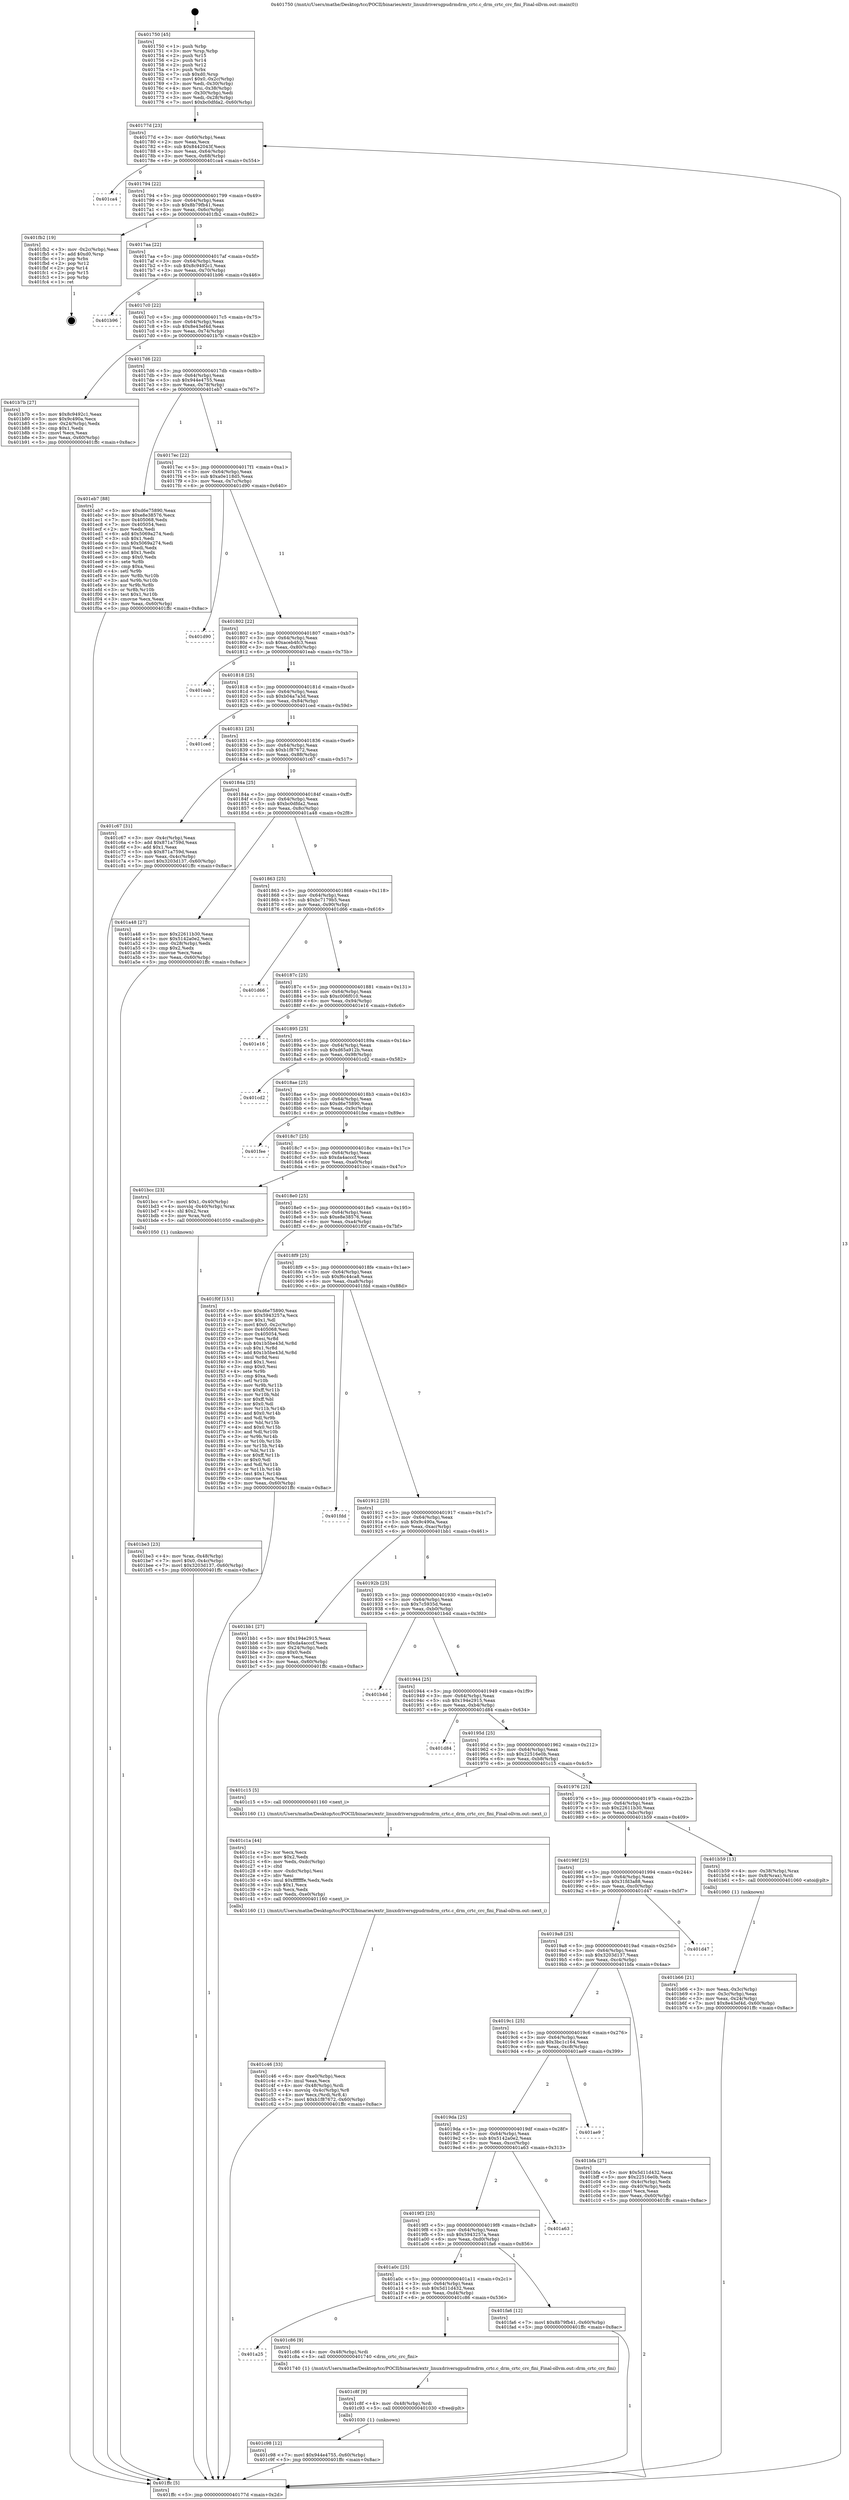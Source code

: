 digraph "0x401750" {
  label = "0x401750 (/mnt/c/Users/mathe/Desktop/tcc/POCII/binaries/extr_linuxdriversgpudrmdrm_crtc.c_drm_crtc_crc_fini_Final-ollvm.out::main(0))"
  labelloc = "t"
  node[shape=record]

  Entry [label="",width=0.3,height=0.3,shape=circle,fillcolor=black,style=filled]
  "0x40177d" [label="{
     0x40177d [23]\l
     | [instrs]\l
     &nbsp;&nbsp;0x40177d \<+3\>: mov -0x60(%rbp),%eax\l
     &nbsp;&nbsp;0x401780 \<+2\>: mov %eax,%ecx\l
     &nbsp;&nbsp;0x401782 \<+6\>: sub $0x8442043f,%ecx\l
     &nbsp;&nbsp;0x401788 \<+3\>: mov %eax,-0x64(%rbp)\l
     &nbsp;&nbsp;0x40178b \<+3\>: mov %ecx,-0x68(%rbp)\l
     &nbsp;&nbsp;0x40178e \<+6\>: je 0000000000401ca4 \<main+0x554\>\l
  }"]
  "0x401ca4" [label="{
     0x401ca4\l
  }", style=dashed]
  "0x401794" [label="{
     0x401794 [22]\l
     | [instrs]\l
     &nbsp;&nbsp;0x401794 \<+5\>: jmp 0000000000401799 \<main+0x49\>\l
     &nbsp;&nbsp;0x401799 \<+3\>: mov -0x64(%rbp),%eax\l
     &nbsp;&nbsp;0x40179c \<+5\>: sub $0x8b79fb41,%eax\l
     &nbsp;&nbsp;0x4017a1 \<+3\>: mov %eax,-0x6c(%rbp)\l
     &nbsp;&nbsp;0x4017a4 \<+6\>: je 0000000000401fb2 \<main+0x862\>\l
  }"]
  Exit [label="",width=0.3,height=0.3,shape=circle,fillcolor=black,style=filled,peripheries=2]
  "0x401fb2" [label="{
     0x401fb2 [19]\l
     | [instrs]\l
     &nbsp;&nbsp;0x401fb2 \<+3\>: mov -0x2c(%rbp),%eax\l
     &nbsp;&nbsp;0x401fb5 \<+7\>: add $0xd0,%rsp\l
     &nbsp;&nbsp;0x401fbc \<+1\>: pop %rbx\l
     &nbsp;&nbsp;0x401fbd \<+2\>: pop %r12\l
     &nbsp;&nbsp;0x401fbf \<+2\>: pop %r14\l
     &nbsp;&nbsp;0x401fc1 \<+2\>: pop %r15\l
     &nbsp;&nbsp;0x401fc3 \<+1\>: pop %rbp\l
     &nbsp;&nbsp;0x401fc4 \<+1\>: ret\l
  }"]
  "0x4017aa" [label="{
     0x4017aa [22]\l
     | [instrs]\l
     &nbsp;&nbsp;0x4017aa \<+5\>: jmp 00000000004017af \<main+0x5f\>\l
     &nbsp;&nbsp;0x4017af \<+3\>: mov -0x64(%rbp),%eax\l
     &nbsp;&nbsp;0x4017b2 \<+5\>: sub $0x8c9492c1,%eax\l
     &nbsp;&nbsp;0x4017b7 \<+3\>: mov %eax,-0x70(%rbp)\l
     &nbsp;&nbsp;0x4017ba \<+6\>: je 0000000000401b96 \<main+0x446\>\l
  }"]
  "0x401c98" [label="{
     0x401c98 [12]\l
     | [instrs]\l
     &nbsp;&nbsp;0x401c98 \<+7\>: movl $0x944e4755,-0x60(%rbp)\l
     &nbsp;&nbsp;0x401c9f \<+5\>: jmp 0000000000401ffc \<main+0x8ac\>\l
  }"]
  "0x401b96" [label="{
     0x401b96\l
  }", style=dashed]
  "0x4017c0" [label="{
     0x4017c0 [22]\l
     | [instrs]\l
     &nbsp;&nbsp;0x4017c0 \<+5\>: jmp 00000000004017c5 \<main+0x75\>\l
     &nbsp;&nbsp;0x4017c5 \<+3\>: mov -0x64(%rbp),%eax\l
     &nbsp;&nbsp;0x4017c8 \<+5\>: sub $0x8e43ef4d,%eax\l
     &nbsp;&nbsp;0x4017cd \<+3\>: mov %eax,-0x74(%rbp)\l
     &nbsp;&nbsp;0x4017d0 \<+6\>: je 0000000000401b7b \<main+0x42b\>\l
  }"]
  "0x401c8f" [label="{
     0x401c8f [9]\l
     | [instrs]\l
     &nbsp;&nbsp;0x401c8f \<+4\>: mov -0x48(%rbp),%rdi\l
     &nbsp;&nbsp;0x401c93 \<+5\>: call 0000000000401030 \<free@plt\>\l
     | [calls]\l
     &nbsp;&nbsp;0x401030 \{1\} (unknown)\l
  }"]
  "0x401b7b" [label="{
     0x401b7b [27]\l
     | [instrs]\l
     &nbsp;&nbsp;0x401b7b \<+5\>: mov $0x8c9492c1,%eax\l
     &nbsp;&nbsp;0x401b80 \<+5\>: mov $0x9c490a,%ecx\l
     &nbsp;&nbsp;0x401b85 \<+3\>: mov -0x24(%rbp),%edx\l
     &nbsp;&nbsp;0x401b88 \<+3\>: cmp $0x1,%edx\l
     &nbsp;&nbsp;0x401b8b \<+3\>: cmovl %ecx,%eax\l
     &nbsp;&nbsp;0x401b8e \<+3\>: mov %eax,-0x60(%rbp)\l
     &nbsp;&nbsp;0x401b91 \<+5\>: jmp 0000000000401ffc \<main+0x8ac\>\l
  }"]
  "0x4017d6" [label="{
     0x4017d6 [22]\l
     | [instrs]\l
     &nbsp;&nbsp;0x4017d6 \<+5\>: jmp 00000000004017db \<main+0x8b\>\l
     &nbsp;&nbsp;0x4017db \<+3\>: mov -0x64(%rbp),%eax\l
     &nbsp;&nbsp;0x4017de \<+5\>: sub $0x944e4755,%eax\l
     &nbsp;&nbsp;0x4017e3 \<+3\>: mov %eax,-0x78(%rbp)\l
     &nbsp;&nbsp;0x4017e6 \<+6\>: je 0000000000401eb7 \<main+0x767\>\l
  }"]
  "0x401a25" [label="{
     0x401a25\l
  }", style=dashed]
  "0x401eb7" [label="{
     0x401eb7 [88]\l
     | [instrs]\l
     &nbsp;&nbsp;0x401eb7 \<+5\>: mov $0xd6e75890,%eax\l
     &nbsp;&nbsp;0x401ebc \<+5\>: mov $0xe8e38576,%ecx\l
     &nbsp;&nbsp;0x401ec1 \<+7\>: mov 0x405068,%edx\l
     &nbsp;&nbsp;0x401ec8 \<+7\>: mov 0x405054,%esi\l
     &nbsp;&nbsp;0x401ecf \<+2\>: mov %edx,%edi\l
     &nbsp;&nbsp;0x401ed1 \<+6\>: add $0x5069a274,%edi\l
     &nbsp;&nbsp;0x401ed7 \<+3\>: sub $0x1,%edi\l
     &nbsp;&nbsp;0x401eda \<+6\>: sub $0x5069a274,%edi\l
     &nbsp;&nbsp;0x401ee0 \<+3\>: imul %edi,%edx\l
     &nbsp;&nbsp;0x401ee3 \<+3\>: and $0x1,%edx\l
     &nbsp;&nbsp;0x401ee6 \<+3\>: cmp $0x0,%edx\l
     &nbsp;&nbsp;0x401ee9 \<+4\>: sete %r8b\l
     &nbsp;&nbsp;0x401eed \<+3\>: cmp $0xa,%esi\l
     &nbsp;&nbsp;0x401ef0 \<+4\>: setl %r9b\l
     &nbsp;&nbsp;0x401ef4 \<+3\>: mov %r8b,%r10b\l
     &nbsp;&nbsp;0x401ef7 \<+3\>: and %r9b,%r10b\l
     &nbsp;&nbsp;0x401efa \<+3\>: xor %r9b,%r8b\l
     &nbsp;&nbsp;0x401efd \<+3\>: or %r8b,%r10b\l
     &nbsp;&nbsp;0x401f00 \<+4\>: test $0x1,%r10b\l
     &nbsp;&nbsp;0x401f04 \<+3\>: cmovne %ecx,%eax\l
     &nbsp;&nbsp;0x401f07 \<+3\>: mov %eax,-0x60(%rbp)\l
     &nbsp;&nbsp;0x401f0a \<+5\>: jmp 0000000000401ffc \<main+0x8ac\>\l
  }"]
  "0x4017ec" [label="{
     0x4017ec [22]\l
     | [instrs]\l
     &nbsp;&nbsp;0x4017ec \<+5\>: jmp 00000000004017f1 \<main+0xa1\>\l
     &nbsp;&nbsp;0x4017f1 \<+3\>: mov -0x64(%rbp),%eax\l
     &nbsp;&nbsp;0x4017f4 \<+5\>: sub $0xa0e118d5,%eax\l
     &nbsp;&nbsp;0x4017f9 \<+3\>: mov %eax,-0x7c(%rbp)\l
     &nbsp;&nbsp;0x4017fc \<+6\>: je 0000000000401d90 \<main+0x640\>\l
  }"]
  "0x401c86" [label="{
     0x401c86 [9]\l
     | [instrs]\l
     &nbsp;&nbsp;0x401c86 \<+4\>: mov -0x48(%rbp),%rdi\l
     &nbsp;&nbsp;0x401c8a \<+5\>: call 0000000000401740 \<drm_crtc_crc_fini\>\l
     | [calls]\l
     &nbsp;&nbsp;0x401740 \{1\} (/mnt/c/Users/mathe/Desktop/tcc/POCII/binaries/extr_linuxdriversgpudrmdrm_crtc.c_drm_crtc_crc_fini_Final-ollvm.out::drm_crtc_crc_fini)\l
  }"]
  "0x401d90" [label="{
     0x401d90\l
  }", style=dashed]
  "0x401802" [label="{
     0x401802 [22]\l
     | [instrs]\l
     &nbsp;&nbsp;0x401802 \<+5\>: jmp 0000000000401807 \<main+0xb7\>\l
     &nbsp;&nbsp;0x401807 \<+3\>: mov -0x64(%rbp),%eax\l
     &nbsp;&nbsp;0x40180a \<+5\>: sub $0xaceb4fc3,%eax\l
     &nbsp;&nbsp;0x40180f \<+3\>: mov %eax,-0x80(%rbp)\l
     &nbsp;&nbsp;0x401812 \<+6\>: je 0000000000401eab \<main+0x75b\>\l
  }"]
  "0x401a0c" [label="{
     0x401a0c [25]\l
     | [instrs]\l
     &nbsp;&nbsp;0x401a0c \<+5\>: jmp 0000000000401a11 \<main+0x2c1\>\l
     &nbsp;&nbsp;0x401a11 \<+3\>: mov -0x64(%rbp),%eax\l
     &nbsp;&nbsp;0x401a14 \<+5\>: sub $0x5d11d432,%eax\l
     &nbsp;&nbsp;0x401a19 \<+6\>: mov %eax,-0xd4(%rbp)\l
     &nbsp;&nbsp;0x401a1f \<+6\>: je 0000000000401c86 \<main+0x536\>\l
  }"]
  "0x401eab" [label="{
     0x401eab\l
  }", style=dashed]
  "0x401818" [label="{
     0x401818 [25]\l
     | [instrs]\l
     &nbsp;&nbsp;0x401818 \<+5\>: jmp 000000000040181d \<main+0xcd\>\l
     &nbsp;&nbsp;0x40181d \<+3\>: mov -0x64(%rbp),%eax\l
     &nbsp;&nbsp;0x401820 \<+5\>: sub $0xb04a7a3d,%eax\l
     &nbsp;&nbsp;0x401825 \<+6\>: mov %eax,-0x84(%rbp)\l
     &nbsp;&nbsp;0x40182b \<+6\>: je 0000000000401ced \<main+0x59d\>\l
  }"]
  "0x401fa6" [label="{
     0x401fa6 [12]\l
     | [instrs]\l
     &nbsp;&nbsp;0x401fa6 \<+7\>: movl $0x8b79fb41,-0x60(%rbp)\l
     &nbsp;&nbsp;0x401fad \<+5\>: jmp 0000000000401ffc \<main+0x8ac\>\l
  }"]
  "0x401ced" [label="{
     0x401ced\l
  }", style=dashed]
  "0x401831" [label="{
     0x401831 [25]\l
     | [instrs]\l
     &nbsp;&nbsp;0x401831 \<+5\>: jmp 0000000000401836 \<main+0xe6\>\l
     &nbsp;&nbsp;0x401836 \<+3\>: mov -0x64(%rbp),%eax\l
     &nbsp;&nbsp;0x401839 \<+5\>: sub $0xb1f87672,%eax\l
     &nbsp;&nbsp;0x40183e \<+6\>: mov %eax,-0x88(%rbp)\l
     &nbsp;&nbsp;0x401844 \<+6\>: je 0000000000401c67 \<main+0x517\>\l
  }"]
  "0x4019f3" [label="{
     0x4019f3 [25]\l
     | [instrs]\l
     &nbsp;&nbsp;0x4019f3 \<+5\>: jmp 00000000004019f8 \<main+0x2a8\>\l
     &nbsp;&nbsp;0x4019f8 \<+3\>: mov -0x64(%rbp),%eax\l
     &nbsp;&nbsp;0x4019fb \<+5\>: sub $0x5943257a,%eax\l
     &nbsp;&nbsp;0x401a00 \<+6\>: mov %eax,-0xd0(%rbp)\l
     &nbsp;&nbsp;0x401a06 \<+6\>: je 0000000000401fa6 \<main+0x856\>\l
  }"]
  "0x401c67" [label="{
     0x401c67 [31]\l
     | [instrs]\l
     &nbsp;&nbsp;0x401c67 \<+3\>: mov -0x4c(%rbp),%eax\l
     &nbsp;&nbsp;0x401c6a \<+5\>: add $0x871a759d,%eax\l
     &nbsp;&nbsp;0x401c6f \<+3\>: add $0x1,%eax\l
     &nbsp;&nbsp;0x401c72 \<+5\>: sub $0x871a759d,%eax\l
     &nbsp;&nbsp;0x401c77 \<+3\>: mov %eax,-0x4c(%rbp)\l
     &nbsp;&nbsp;0x401c7a \<+7\>: movl $0x3203d137,-0x60(%rbp)\l
     &nbsp;&nbsp;0x401c81 \<+5\>: jmp 0000000000401ffc \<main+0x8ac\>\l
  }"]
  "0x40184a" [label="{
     0x40184a [25]\l
     | [instrs]\l
     &nbsp;&nbsp;0x40184a \<+5\>: jmp 000000000040184f \<main+0xff\>\l
     &nbsp;&nbsp;0x40184f \<+3\>: mov -0x64(%rbp),%eax\l
     &nbsp;&nbsp;0x401852 \<+5\>: sub $0xbc0dfda2,%eax\l
     &nbsp;&nbsp;0x401857 \<+6\>: mov %eax,-0x8c(%rbp)\l
     &nbsp;&nbsp;0x40185d \<+6\>: je 0000000000401a48 \<main+0x2f8\>\l
  }"]
  "0x401a63" [label="{
     0x401a63\l
  }", style=dashed]
  "0x401a48" [label="{
     0x401a48 [27]\l
     | [instrs]\l
     &nbsp;&nbsp;0x401a48 \<+5\>: mov $0x22611b30,%eax\l
     &nbsp;&nbsp;0x401a4d \<+5\>: mov $0x5142a0e2,%ecx\l
     &nbsp;&nbsp;0x401a52 \<+3\>: mov -0x28(%rbp),%edx\l
     &nbsp;&nbsp;0x401a55 \<+3\>: cmp $0x2,%edx\l
     &nbsp;&nbsp;0x401a58 \<+3\>: cmovne %ecx,%eax\l
     &nbsp;&nbsp;0x401a5b \<+3\>: mov %eax,-0x60(%rbp)\l
     &nbsp;&nbsp;0x401a5e \<+5\>: jmp 0000000000401ffc \<main+0x8ac\>\l
  }"]
  "0x401863" [label="{
     0x401863 [25]\l
     | [instrs]\l
     &nbsp;&nbsp;0x401863 \<+5\>: jmp 0000000000401868 \<main+0x118\>\l
     &nbsp;&nbsp;0x401868 \<+3\>: mov -0x64(%rbp),%eax\l
     &nbsp;&nbsp;0x40186b \<+5\>: sub $0xbc7179b5,%eax\l
     &nbsp;&nbsp;0x401870 \<+6\>: mov %eax,-0x90(%rbp)\l
     &nbsp;&nbsp;0x401876 \<+6\>: je 0000000000401d66 \<main+0x616\>\l
  }"]
  "0x401ffc" [label="{
     0x401ffc [5]\l
     | [instrs]\l
     &nbsp;&nbsp;0x401ffc \<+5\>: jmp 000000000040177d \<main+0x2d\>\l
  }"]
  "0x401750" [label="{
     0x401750 [45]\l
     | [instrs]\l
     &nbsp;&nbsp;0x401750 \<+1\>: push %rbp\l
     &nbsp;&nbsp;0x401751 \<+3\>: mov %rsp,%rbp\l
     &nbsp;&nbsp;0x401754 \<+2\>: push %r15\l
     &nbsp;&nbsp;0x401756 \<+2\>: push %r14\l
     &nbsp;&nbsp;0x401758 \<+2\>: push %r12\l
     &nbsp;&nbsp;0x40175a \<+1\>: push %rbx\l
     &nbsp;&nbsp;0x40175b \<+7\>: sub $0xd0,%rsp\l
     &nbsp;&nbsp;0x401762 \<+7\>: movl $0x0,-0x2c(%rbp)\l
     &nbsp;&nbsp;0x401769 \<+3\>: mov %edi,-0x30(%rbp)\l
     &nbsp;&nbsp;0x40176c \<+4\>: mov %rsi,-0x38(%rbp)\l
     &nbsp;&nbsp;0x401770 \<+3\>: mov -0x30(%rbp),%edi\l
     &nbsp;&nbsp;0x401773 \<+3\>: mov %edi,-0x28(%rbp)\l
     &nbsp;&nbsp;0x401776 \<+7\>: movl $0xbc0dfda2,-0x60(%rbp)\l
  }"]
  "0x4019da" [label="{
     0x4019da [25]\l
     | [instrs]\l
     &nbsp;&nbsp;0x4019da \<+5\>: jmp 00000000004019df \<main+0x28f\>\l
     &nbsp;&nbsp;0x4019df \<+3\>: mov -0x64(%rbp),%eax\l
     &nbsp;&nbsp;0x4019e2 \<+5\>: sub $0x5142a0e2,%eax\l
     &nbsp;&nbsp;0x4019e7 \<+6\>: mov %eax,-0xcc(%rbp)\l
     &nbsp;&nbsp;0x4019ed \<+6\>: je 0000000000401a63 \<main+0x313\>\l
  }"]
  "0x401d66" [label="{
     0x401d66\l
  }", style=dashed]
  "0x40187c" [label="{
     0x40187c [25]\l
     | [instrs]\l
     &nbsp;&nbsp;0x40187c \<+5\>: jmp 0000000000401881 \<main+0x131\>\l
     &nbsp;&nbsp;0x401881 \<+3\>: mov -0x64(%rbp),%eax\l
     &nbsp;&nbsp;0x401884 \<+5\>: sub $0xc006f010,%eax\l
     &nbsp;&nbsp;0x401889 \<+6\>: mov %eax,-0x94(%rbp)\l
     &nbsp;&nbsp;0x40188f \<+6\>: je 0000000000401e16 \<main+0x6c6\>\l
  }"]
  "0x401ae9" [label="{
     0x401ae9\l
  }", style=dashed]
  "0x401e16" [label="{
     0x401e16\l
  }", style=dashed]
  "0x401895" [label="{
     0x401895 [25]\l
     | [instrs]\l
     &nbsp;&nbsp;0x401895 \<+5\>: jmp 000000000040189a \<main+0x14a\>\l
     &nbsp;&nbsp;0x40189a \<+3\>: mov -0x64(%rbp),%eax\l
     &nbsp;&nbsp;0x40189d \<+5\>: sub $0xd65a912b,%eax\l
     &nbsp;&nbsp;0x4018a2 \<+6\>: mov %eax,-0x98(%rbp)\l
     &nbsp;&nbsp;0x4018a8 \<+6\>: je 0000000000401cd2 \<main+0x582\>\l
  }"]
  "0x401c46" [label="{
     0x401c46 [33]\l
     | [instrs]\l
     &nbsp;&nbsp;0x401c46 \<+6\>: mov -0xe0(%rbp),%ecx\l
     &nbsp;&nbsp;0x401c4c \<+3\>: imul %eax,%ecx\l
     &nbsp;&nbsp;0x401c4f \<+4\>: mov -0x48(%rbp),%rdi\l
     &nbsp;&nbsp;0x401c53 \<+4\>: movslq -0x4c(%rbp),%r8\l
     &nbsp;&nbsp;0x401c57 \<+4\>: mov %ecx,(%rdi,%r8,4)\l
     &nbsp;&nbsp;0x401c5b \<+7\>: movl $0xb1f87672,-0x60(%rbp)\l
     &nbsp;&nbsp;0x401c62 \<+5\>: jmp 0000000000401ffc \<main+0x8ac\>\l
  }"]
  "0x401cd2" [label="{
     0x401cd2\l
  }", style=dashed]
  "0x4018ae" [label="{
     0x4018ae [25]\l
     | [instrs]\l
     &nbsp;&nbsp;0x4018ae \<+5\>: jmp 00000000004018b3 \<main+0x163\>\l
     &nbsp;&nbsp;0x4018b3 \<+3\>: mov -0x64(%rbp),%eax\l
     &nbsp;&nbsp;0x4018b6 \<+5\>: sub $0xd6e75890,%eax\l
     &nbsp;&nbsp;0x4018bb \<+6\>: mov %eax,-0x9c(%rbp)\l
     &nbsp;&nbsp;0x4018c1 \<+6\>: je 0000000000401fee \<main+0x89e\>\l
  }"]
  "0x401c1a" [label="{
     0x401c1a [44]\l
     | [instrs]\l
     &nbsp;&nbsp;0x401c1a \<+2\>: xor %ecx,%ecx\l
     &nbsp;&nbsp;0x401c1c \<+5\>: mov $0x2,%edx\l
     &nbsp;&nbsp;0x401c21 \<+6\>: mov %edx,-0xdc(%rbp)\l
     &nbsp;&nbsp;0x401c27 \<+1\>: cltd\l
     &nbsp;&nbsp;0x401c28 \<+6\>: mov -0xdc(%rbp),%esi\l
     &nbsp;&nbsp;0x401c2e \<+2\>: idiv %esi\l
     &nbsp;&nbsp;0x401c30 \<+6\>: imul $0xfffffffe,%edx,%edx\l
     &nbsp;&nbsp;0x401c36 \<+3\>: sub $0x1,%ecx\l
     &nbsp;&nbsp;0x401c39 \<+2\>: sub %ecx,%edx\l
     &nbsp;&nbsp;0x401c3b \<+6\>: mov %edx,-0xe0(%rbp)\l
     &nbsp;&nbsp;0x401c41 \<+5\>: call 0000000000401160 \<next_i\>\l
     | [calls]\l
     &nbsp;&nbsp;0x401160 \{1\} (/mnt/c/Users/mathe/Desktop/tcc/POCII/binaries/extr_linuxdriversgpudrmdrm_crtc.c_drm_crtc_crc_fini_Final-ollvm.out::next_i)\l
  }"]
  "0x401fee" [label="{
     0x401fee\l
  }", style=dashed]
  "0x4018c7" [label="{
     0x4018c7 [25]\l
     | [instrs]\l
     &nbsp;&nbsp;0x4018c7 \<+5\>: jmp 00000000004018cc \<main+0x17c\>\l
     &nbsp;&nbsp;0x4018cc \<+3\>: mov -0x64(%rbp),%eax\l
     &nbsp;&nbsp;0x4018cf \<+5\>: sub $0xda4acccf,%eax\l
     &nbsp;&nbsp;0x4018d4 \<+6\>: mov %eax,-0xa0(%rbp)\l
     &nbsp;&nbsp;0x4018da \<+6\>: je 0000000000401bcc \<main+0x47c\>\l
  }"]
  "0x4019c1" [label="{
     0x4019c1 [25]\l
     | [instrs]\l
     &nbsp;&nbsp;0x4019c1 \<+5\>: jmp 00000000004019c6 \<main+0x276\>\l
     &nbsp;&nbsp;0x4019c6 \<+3\>: mov -0x64(%rbp),%eax\l
     &nbsp;&nbsp;0x4019c9 \<+5\>: sub $0x3bc1c164,%eax\l
     &nbsp;&nbsp;0x4019ce \<+6\>: mov %eax,-0xc8(%rbp)\l
     &nbsp;&nbsp;0x4019d4 \<+6\>: je 0000000000401ae9 \<main+0x399\>\l
  }"]
  "0x401bcc" [label="{
     0x401bcc [23]\l
     | [instrs]\l
     &nbsp;&nbsp;0x401bcc \<+7\>: movl $0x1,-0x40(%rbp)\l
     &nbsp;&nbsp;0x401bd3 \<+4\>: movslq -0x40(%rbp),%rax\l
     &nbsp;&nbsp;0x401bd7 \<+4\>: shl $0x2,%rax\l
     &nbsp;&nbsp;0x401bdb \<+3\>: mov %rax,%rdi\l
     &nbsp;&nbsp;0x401bde \<+5\>: call 0000000000401050 \<malloc@plt\>\l
     | [calls]\l
     &nbsp;&nbsp;0x401050 \{1\} (unknown)\l
  }"]
  "0x4018e0" [label="{
     0x4018e0 [25]\l
     | [instrs]\l
     &nbsp;&nbsp;0x4018e0 \<+5\>: jmp 00000000004018e5 \<main+0x195\>\l
     &nbsp;&nbsp;0x4018e5 \<+3\>: mov -0x64(%rbp),%eax\l
     &nbsp;&nbsp;0x4018e8 \<+5\>: sub $0xe8e38576,%eax\l
     &nbsp;&nbsp;0x4018ed \<+6\>: mov %eax,-0xa4(%rbp)\l
     &nbsp;&nbsp;0x4018f3 \<+6\>: je 0000000000401f0f \<main+0x7bf\>\l
  }"]
  "0x401bfa" [label="{
     0x401bfa [27]\l
     | [instrs]\l
     &nbsp;&nbsp;0x401bfa \<+5\>: mov $0x5d11d432,%eax\l
     &nbsp;&nbsp;0x401bff \<+5\>: mov $0x22516e0b,%ecx\l
     &nbsp;&nbsp;0x401c04 \<+3\>: mov -0x4c(%rbp),%edx\l
     &nbsp;&nbsp;0x401c07 \<+3\>: cmp -0x40(%rbp),%edx\l
     &nbsp;&nbsp;0x401c0a \<+3\>: cmovl %ecx,%eax\l
     &nbsp;&nbsp;0x401c0d \<+3\>: mov %eax,-0x60(%rbp)\l
     &nbsp;&nbsp;0x401c10 \<+5\>: jmp 0000000000401ffc \<main+0x8ac\>\l
  }"]
  "0x401f0f" [label="{
     0x401f0f [151]\l
     | [instrs]\l
     &nbsp;&nbsp;0x401f0f \<+5\>: mov $0xd6e75890,%eax\l
     &nbsp;&nbsp;0x401f14 \<+5\>: mov $0x5943257a,%ecx\l
     &nbsp;&nbsp;0x401f19 \<+2\>: mov $0x1,%dl\l
     &nbsp;&nbsp;0x401f1b \<+7\>: movl $0x0,-0x2c(%rbp)\l
     &nbsp;&nbsp;0x401f22 \<+7\>: mov 0x405068,%esi\l
     &nbsp;&nbsp;0x401f29 \<+7\>: mov 0x405054,%edi\l
     &nbsp;&nbsp;0x401f30 \<+3\>: mov %esi,%r8d\l
     &nbsp;&nbsp;0x401f33 \<+7\>: sub $0x1b5be43d,%r8d\l
     &nbsp;&nbsp;0x401f3a \<+4\>: sub $0x1,%r8d\l
     &nbsp;&nbsp;0x401f3e \<+7\>: add $0x1b5be43d,%r8d\l
     &nbsp;&nbsp;0x401f45 \<+4\>: imul %r8d,%esi\l
     &nbsp;&nbsp;0x401f49 \<+3\>: and $0x1,%esi\l
     &nbsp;&nbsp;0x401f4c \<+3\>: cmp $0x0,%esi\l
     &nbsp;&nbsp;0x401f4f \<+4\>: sete %r9b\l
     &nbsp;&nbsp;0x401f53 \<+3\>: cmp $0xa,%edi\l
     &nbsp;&nbsp;0x401f56 \<+4\>: setl %r10b\l
     &nbsp;&nbsp;0x401f5a \<+3\>: mov %r9b,%r11b\l
     &nbsp;&nbsp;0x401f5d \<+4\>: xor $0xff,%r11b\l
     &nbsp;&nbsp;0x401f61 \<+3\>: mov %r10b,%bl\l
     &nbsp;&nbsp;0x401f64 \<+3\>: xor $0xff,%bl\l
     &nbsp;&nbsp;0x401f67 \<+3\>: xor $0x0,%dl\l
     &nbsp;&nbsp;0x401f6a \<+3\>: mov %r11b,%r14b\l
     &nbsp;&nbsp;0x401f6d \<+4\>: and $0x0,%r14b\l
     &nbsp;&nbsp;0x401f71 \<+3\>: and %dl,%r9b\l
     &nbsp;&nbsp;0x401f74 \<+3\>: mov %bl,%r15b\l
     &nbsp;&nbsp;0x401f77 \<+4\>: and $0x0,%r15b\l
     &nbsp;&nbsp;0x401f7b \<+3\>: and %dl,%r10b\l
     &nbsp;&nbsp;0x401f7e \<+3\>: or %r9b,%r14b\l
     &nbsp;&nbsp;0x401f81 \<+3\>: or %r10b,%r15b\l
     &nbsp;&nbsp;0x401f84 \<+3\>: xor %r15b,%r14b\l
     &nbsp;&nbsp;0x401f87 \<+3\>: or %bl,%r11b\l
     &nbsp;&nbsp;0x401f8a \<+4\>: xor $0xff,%r11b\l
     &nbsp;&nbsp;0x401f8e \<+3\>: or $0x0,%dl\l
     &nbsp;&nbsp;0x401f91 \<+3\>: and %dl,%r11b\l
     &nbsp;&nbsp;0x401f94 \<+3\>: or %r11b,%r14b\l
     &nbsp;&nbsp;0x401f97 \<+4\>: test $0x1,%r14b\l
     &nbsp;&nbsp;0x401f9b \<+3\>: cmovne %ecx,%eax\l
     &nbsp;&nbsp;0x401f9e \<+3\>: mov %eax,-0x60(%rbp)\l
     &nbsp;&nbsp;0x401fa1 \<+5\>: jmp 0000000000401ffc \<main+0x8ac\>\l
  }"]
  "0x4018f9" [label="{
     0x4018f9 [25]\l
     | [instrs]\l
     &nbsp;&nbsp;0x4018f9 \<+5\>: jmp 00000000004018fe \<main+0x1ae\>\l
     &nbsp;&nbsp;0x4018fe \<+3\>: mov -0x64(%rbp),%eax\l
     &nbsp;&nbsp;0x401901 \<+5\>: sub $0xf6c44ca8,%eax\l
     &nbsp;&nbsp;0x401906 \<+6\>: mov %eax,-0xa8(%rbp)\l
     &nbsp;&nbsp;0x40190c \<+6\>: je 0000000000401fdd \<main+0x88d\>\l
  }"]
  "0x4019a8" [label="{
     0x4019a8 [25]\l
     | [instrs]\l
     &nbsp;&nbsp;0x4019a8 \<+5\>: jmp 00000000004019ad \<main+0x25d\>\l
     &nbsp;&nbsp;0x4019ad \<+3\>: mov -0x64(%rbp),%eax\l
     &nbsp;&nbsp;0x4019b0 \<+5\>: sub $0x3203d137,%eax\l
     &nbsp;&nbsp;0x4019b5 \<+6\>: mov %eax,-0xc4(%rbp)\l
     &nbsp;&nbsp;0x4019bb \<+6\>: je 0000000000401bfa \<main+0x4aa\>\l
  }"]
  "0x401fdd" [label="{
     0x401fdd\l
  }", style=dashed]
  "0x401912" [label="{
     0x401912 [25]\l
     | [instrs]\l
     &nbsp;&nbsp;0x401912 \<+5\>: jmp 0000000000401917 \<main+0x1c7\>\l
     &nbsp;&nbsp;0x401917 \<+3\>: mov -0x64(%rbp),%eax\l
     &nbsp;&nbsp;0x40191a \<+5\>: sub $0x9c490a,%eax\l
     &nbsp;&nbsp;0x40191f \<+6\>: mov %eax,-0xac(%rbp)\l
     &nbsp;&nbsp;0x401925 \<+6\>: je 0000000000401bb1 \<main+0x461\>\l
  }"]
  "0x401d47" [label="{
     0x401d47\l
  }", style=dashed]
  "0x401bb1" [label="{
     0x401bb1 [27]\l
     | [instrs]\l
     &nbsp;&nbsp;0x401bb1 \<+5\>: mov $0x194e2915,%eax\l
     &nbsp;&nbsp;0x401bb6 \<+5\>: mov $0xda4acccf,%ecx\l
     &nbsp;&nbsp;0x401bbb \<+3\>: mov -0x24(%rbp),%edx\l
     &nbsp;&nbsp;0x401bbe \<+3\>: cmp $0x0,%edx\l
     &nbsp;&nbsp;0x401bc1 \<+3\>: cmove %ecx,%eax\l
     &nbsp;&nbsp;0x401bc4 \<+3\>: mov %eax,-0x60(%rbp)\l
     &nbsp;&nbsp;0x401bc7 \<+5\>: jmp 0000000000401ffc \<main+0x8ac\>\l
  }"]
  "0x40192b" [label="{
     0x40192b [25]\l
     | [instrs]\l
     &nbsp;&nbsp;0x40192b \<+5\>: jmp 0000000000401930 \<main+0x1e0\>\l
     &nbsp;&nbsp;0x401930 \<+3\>: mov -0x64(%rbp),%eax\l
     &nbsp;&nbsp;0x401933 \<+5\>: sub $0x7c5935d,%eax\l
     &nbsp;&nbsp;0x401938 \<+6\>: mov %eax,-0xb0(%rbp)\l
     &nbsp;&nbsp;0x40193e \<+6\>: je 0000000000401b4d \<main+0x3fd\>\l
  }"]
  "0x401be3" [label="{
     0x401be3 [23]\l
     | [instrs]\l
     &nbsp;&nbsp;0x401be3 \<+4\>: mov %rax,-0x48(%rbp)\l
     &nbsp;&nbsp;0x401be7 \<+7\>: movl $0x0,-0x4c(%rbp)\l
     &nbsp;&nbsp;0x401bee \<+7\>: movl $0x3203d137,-0x60(%rbp)\l
     &nbsp;&nbsp;0x401bf5 \<+5\>: jmp 0000000000401ffc \<main+0x8ac\>\l
  }"]
  "0x401b4d" [label="{
     0x401b4d\l
  }", style=dashed]
  "0x401944" [label="{
     0x401944 [25]\l
     | [instrs]\l
     &nbsp;&nbsp;0x401944 \<+5\>: jmp 0000000000401949 \<main+0x1f9\>\l
     &nbsp;&nbsp;0x401949 \<+3\>: mov -0x64(%rbp),%eax\l
     &nbsp;&nbsp;0x40194c \<+5\>: sub $0x194e2915,%eax\l
     &nbsp;&nbsp;0x401951 \<+6\>: mov %eax,-0xb4(%rbp)\l
     &nbsp;&nbsp;0x401957 \<+6\>: je 0000000000401d84 \<main+0x634\>\l
  }"]
  "0x401b66" [label="{
     0x401b66 [21]\l
     | [instrs]\l
     &nbsp;&nbsp;0x401b66 \<+3\>: mov %eax,-0x3c(%rbp)\l
     &nbsp;&nbsp;0x401b69 \<+3\>: mov -0x3c(%rbp),%eax\l
     &nbsp;&nbsp;0x401b6c \<+3\>: mov %eax,-0x24(%rbp)\l
     &nbsp;&nbsp;0x401b6f \<+7\>: movl $0x8e43ef4d,-0x60(%rbp)\l
     &nbsp;&nbsp;0x401b76 \<+5\>: jmp 0000000000401ffc \<main+0x8ac\>\l
  }"]
  "0x401d84" [label="{
     0x401d84\l
  }", style=dashed]
  "0x40195d" [label="{
     0x40195d [25]\l
     | [instrs]\l
     &nbsp;&nbsp;0x40195d \<+5\>: jmp 0000000000401962 \<main+0x212\>\l
     &nbsp;&nbsp;0x401962 \<+3\>: mov -0x64(%rbp),%eax\l
     &nbsp;&nbsp;0x401965 \<+5\>: sub $0x22516e0b,%eax\l
     &nbsp;&nbsp;0x40196a \<+6\>: mov %eax,-0xb8(%rbp)\l
     &nbsp;&nbsp;0x401970 \<+6\>: je 0000000000401c15 \<main+0x4c5\>\l
  }"]
  "0x40198f" [label="{
     0x40198f [25]\l
     | [instrs]\l
     &nbsp;&nbsp;0x40198f \<+5\>: jmp 0000000000401994 \<main+0x244\>\l
     &nbsp;&nbsp;0x401994 \<+3\>: mov -0x64(%rbp),%eax\l
     &nbsp;&nbsp;0x401997 \<+5\>: sub $0x31fd3a88,%eax\l
     &nbsp;&nbsp;0x40199c \<+6\>: mov %eax,-0xc0(%rbp)\l
     &nbsp;&nbsp;0x4019a2 \<+6\>: je 0000000000401d47 \<main+0x5f7\>\l
  }"]
  "0x401c15" [label="{
     0x401c15 [5]\l
     | [instrs]\l
     &nbsp;&nbsp;0x401c15 \<+5\>: call 0000000000401160 \<next_i\>\l
     | [calls]\l
     &nbsp;&nbsp;0x401160 \{1\} (/mnt/c/Users/mathe/Desktop/tcc/POCII/binaries/extr_linuxdriversgpudrmdrm_crtc.c_drm_crtc_crc_fini_Final-ollvm.out::next_i)\l
  }"]
  "0x401976" [label="{
     0x401976 [25]\l
     | [instrs]\l
     &nbsp;&nbsp;0x401976 \<+5\>: jmp 000000000040197b \<main+0x22b\>\l
     &nbsp;&nbsp;0x40197b \<+3\>: mov -0x64(%rbp),%eax\l
     &nbsp;&nbsp;0x40197e \<+5\>: sub $0x22611b30,%eax\l
     &nbsp;&nbsp;0x401983 \<+6\>: mov %eax,-0xbc(%rbp)\l
     &nbsp;&nbsp;0x401989 \<+6\>: je 0000000000401b59 \<main+0x409\>\l
  }"]
  "0x401b59" [label="{
     0x401b59 [13]\l
     | [instrs]\l
     &nbsp;&nbsp;0x401b59 \<+4\>: mov -0x38(%rbp),%rax\l
     &nbsp;&nbsp;0x401b5d \<+4\>: mov 0x8(%rax),%rdi\l
     &nbsp;&nbsp;0x401b61 \<+5\>: call 0000000000401060 \<atoi@plt\>\l
     | [calls]\l
     &nbsp;&nbsp;0x401060 \{1\} (unknown)\l
  }"]
  Entry -> "0x401750" [label=" 1"]
  "0x40177d" -> "0x401ca4" [label=" 0"]
  "0x40177d" -> "0x401794" [label=" 14"]
  "0x401fb2" -> Exit [label=" 1"]
  "0x401794" -> "0x401fb2" [label=" 1"]
  "0x401794" -> "0x4017aa" [label=" 13"]
  "0x401fa6" -> "0x401ffc" [label=" 1"]
  "0x4017aa" -> "0x401b96" [label=" 0"]
  "0x4017aa" -> "0x4017c0" [label=" 13"]
  "0x401f0f" -> "0x401ffc" [label=" 1"]
  "0x4017c0" -> "0x401b7b" [label=" 1"]
  "0x4017c0" -> "0x4017d6" [label=" 12"]
  "0x401eb7" -> "0x401ffc" [label=" 1"]
  "0x4017d6" -> "0x401eb7" [label=" 1"]
  "0x4017d6" -> "0x4017ec" [label=" 11"]
  "0x401c98" -> "0x401ffc" [label=" 1"]
  "0x4017ec" -> "0x401d90" [label=" 0"]
  "0x4017ec" -> "0x401802" [label=" 11"]
  "0x401c8f" -> "0x401c98" [label=" 1"]
  "0x401802" -> "0x401eab" [label=" 0"]
  "0x401802" -> "0x401818" [label=" 11"]
  "0x401a0c" -> "0x401a25" [label=" 0"]
  "0x401818" -> "0x401ced" [label=" 0"]
  "0x401818" -> "0x401831" [label=" 11"]
  "0x401a0c" -> "0x401c86" [label=" 1"]
  "0x401831" -> "0x401c67" [label=" 1"]
  "0x401831" -> "0x40184a" [label=" 10"]
  "0x4019f3" -> "0x401a0c" [label=" 1"]
  "0x40184a" -> "0x401a48" [label=" 1"]
  "0x40184a" -> "0x401863" [label=" 9"]
  "0x401a48" -> "0x401ffc" [label=" 1"]
  "0x401750" -> "0x40177d" [label=" 1"]
  "0x401ffc" -> "0x40177d" [label=" 13"]
  "0x4019f3" -> "0x401fa6" [label=" 1"]
  "0x401863" -> "0x401d66" [label=" 0"]
  "0x401863" -> "0x40187c" [label=" 9"]
  "0x4019da" -> "0x4019f3" [label=" 2"]
  "0x40187c" -> "0x401e16" [label=" 0"]
  "0x40187c" -> "0x401895" [label=" 9"]
  "0x4019da" -> "0x401a63" [label=" 0"]
  "0x401895" -> "0x401cd2" [label=" 0"]
  "0x401895" -> "0x4018ae" [label=" 9"]
  "0x4019c1" -> "0x4019da" [label=" 2"]
  "0x4018ae" -> "0x401fee" [label=" 0"]
  "0x4018ae" -> "0x4018c7" [label=" 9"]
  "0x4019c1" -> "0x401ae9" [label=" 0"]
  "0x4018c7" -> "0x401bcc" [label=" 1"]
  "0x4018c7" -> "0x4018e0" [label=" 8"]
  "0x401c86" -> "0x401c8f" [label=" 1"]
  "0x4018e0" -> "0x401f0f" [label=" 1"]
  "0x4018e0" -> "0x4018f9" [label=" 7"]
  "0x401c67" -> "0x401ffc" [label=" 1"]
  "0x4018f9" -> "0x401fdd" [label=" 0"]
  "0x4018f9" -> "0x401912" [label=" 7"]
  "0x401c1a" -> "0x401c46" [label=" 1"]
  "0x401912" -> "0x401bb1" [label=" 1"]
  "0x401912" -> "0x40192b" [label=" 6"]
  "0x401c15" -> "0x401c1a" [label=" 1"]
  "0x40192b" -> "0x401b4d" [label=" 0"]
  "0x40192b" -> "0x401944" [label=" 6"]
  "0x4019a8" -> "0x4019c1" [label=" 2"]
  "0x401944" -> "0x401d84" [label=" 0"]
  "0x401944" -> "0x40195d" [label=" 6"]
  "0x4019a8" -> "0x401bfa" [label=" 2"]
  "0x40195d" -> "0x401c15" [label=" 1"]
  "0x40195d" -> "0x401976" [label=" 5"]
  "0x401c46" -> "0x401ffc" [label=" 1"]
  "0x401976" -> "0x401b59" [label=" 1"]
  "0x401976" -> "0x40198f" [label=" 4"]
  "0x401b59" -> "0x401b66" [label=" 1"]
  "0x401b66" -> "0x401ffc" [label=" 1"]
  "0x401b7b" -> "0x401ffc" [label=" 1"]
  "0x401bb1" -> "0x401ffc" [label=" 1"]
  "0x401bcc" -> "0x401be3" [label=" 1"]
  "0x401be3" -> "0x401ffc" [label=" 1"]
  "0x401bfa" -> "0x401ffc" [label=" 2"]
  "0x40198f" -> "0x401d47" [label=" 0"]
  "0x40198f" -> "0x4019a8" [label=" 4"]
}
